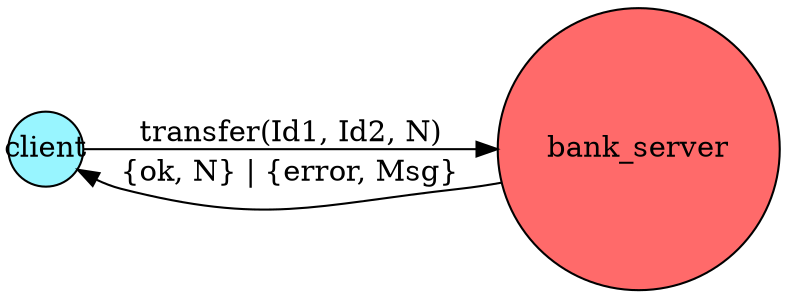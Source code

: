 digraph G {
  rankdir=LR
  {
    node [style=filled shape="circle"]
    client [fillcolor=cadetblue1 fixedsize=true label="client"]
    bank [fillcolor=indianred1 label="bank_server"]
  }

  client -> bank [label="transfer(Id1, Id2, N)"]
  client -> bank [label="{ok, N} | {error, Msg}", dir=back]
}
